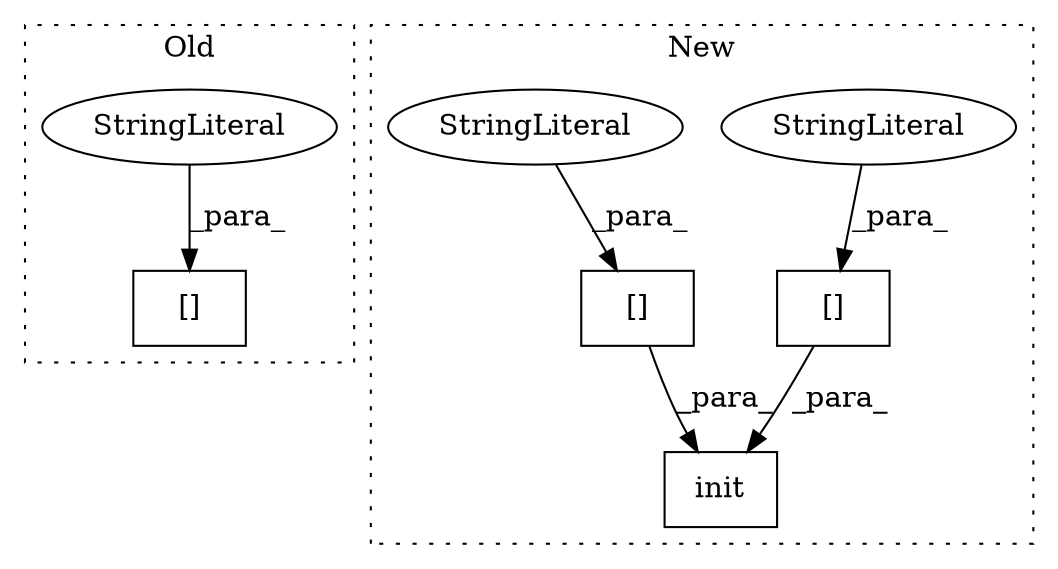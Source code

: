 digraph G {
subgraph cluster0 {
1 [label="[]" a="2" s="5399,5415" l="7,1" shape="box"];
3 [label="StringLiteral" a="45" s="5406" l="9" shape="ellipse"];
label = "Old";
style="dotted";
}
subgraph cluster1 {
2 [label="init" a="32" s="6841,6913" l="5,1" shape="box"];
4 [label="[]" a="2" s="6888,6912" l="14,1" shape="box"];
5 [label="StringLiteral" a="45" s="6902" l="10" shape="ellipse"];
6 [label="[]" a="2" s="6851,6886" l="14,1" shape="box"];
7 [label="StringLiteral" a="45" s="6865" l="21" shape="ellipse"];
label = "New";
style="dotted";
}
3 -> 1 [label="_para_"];
4 -> 2 [label="_para_"];
5 -> 4 [label="_para_"];
6 -> 2 [label="_para_"];
7 -> 6 [label="_para_"];
}